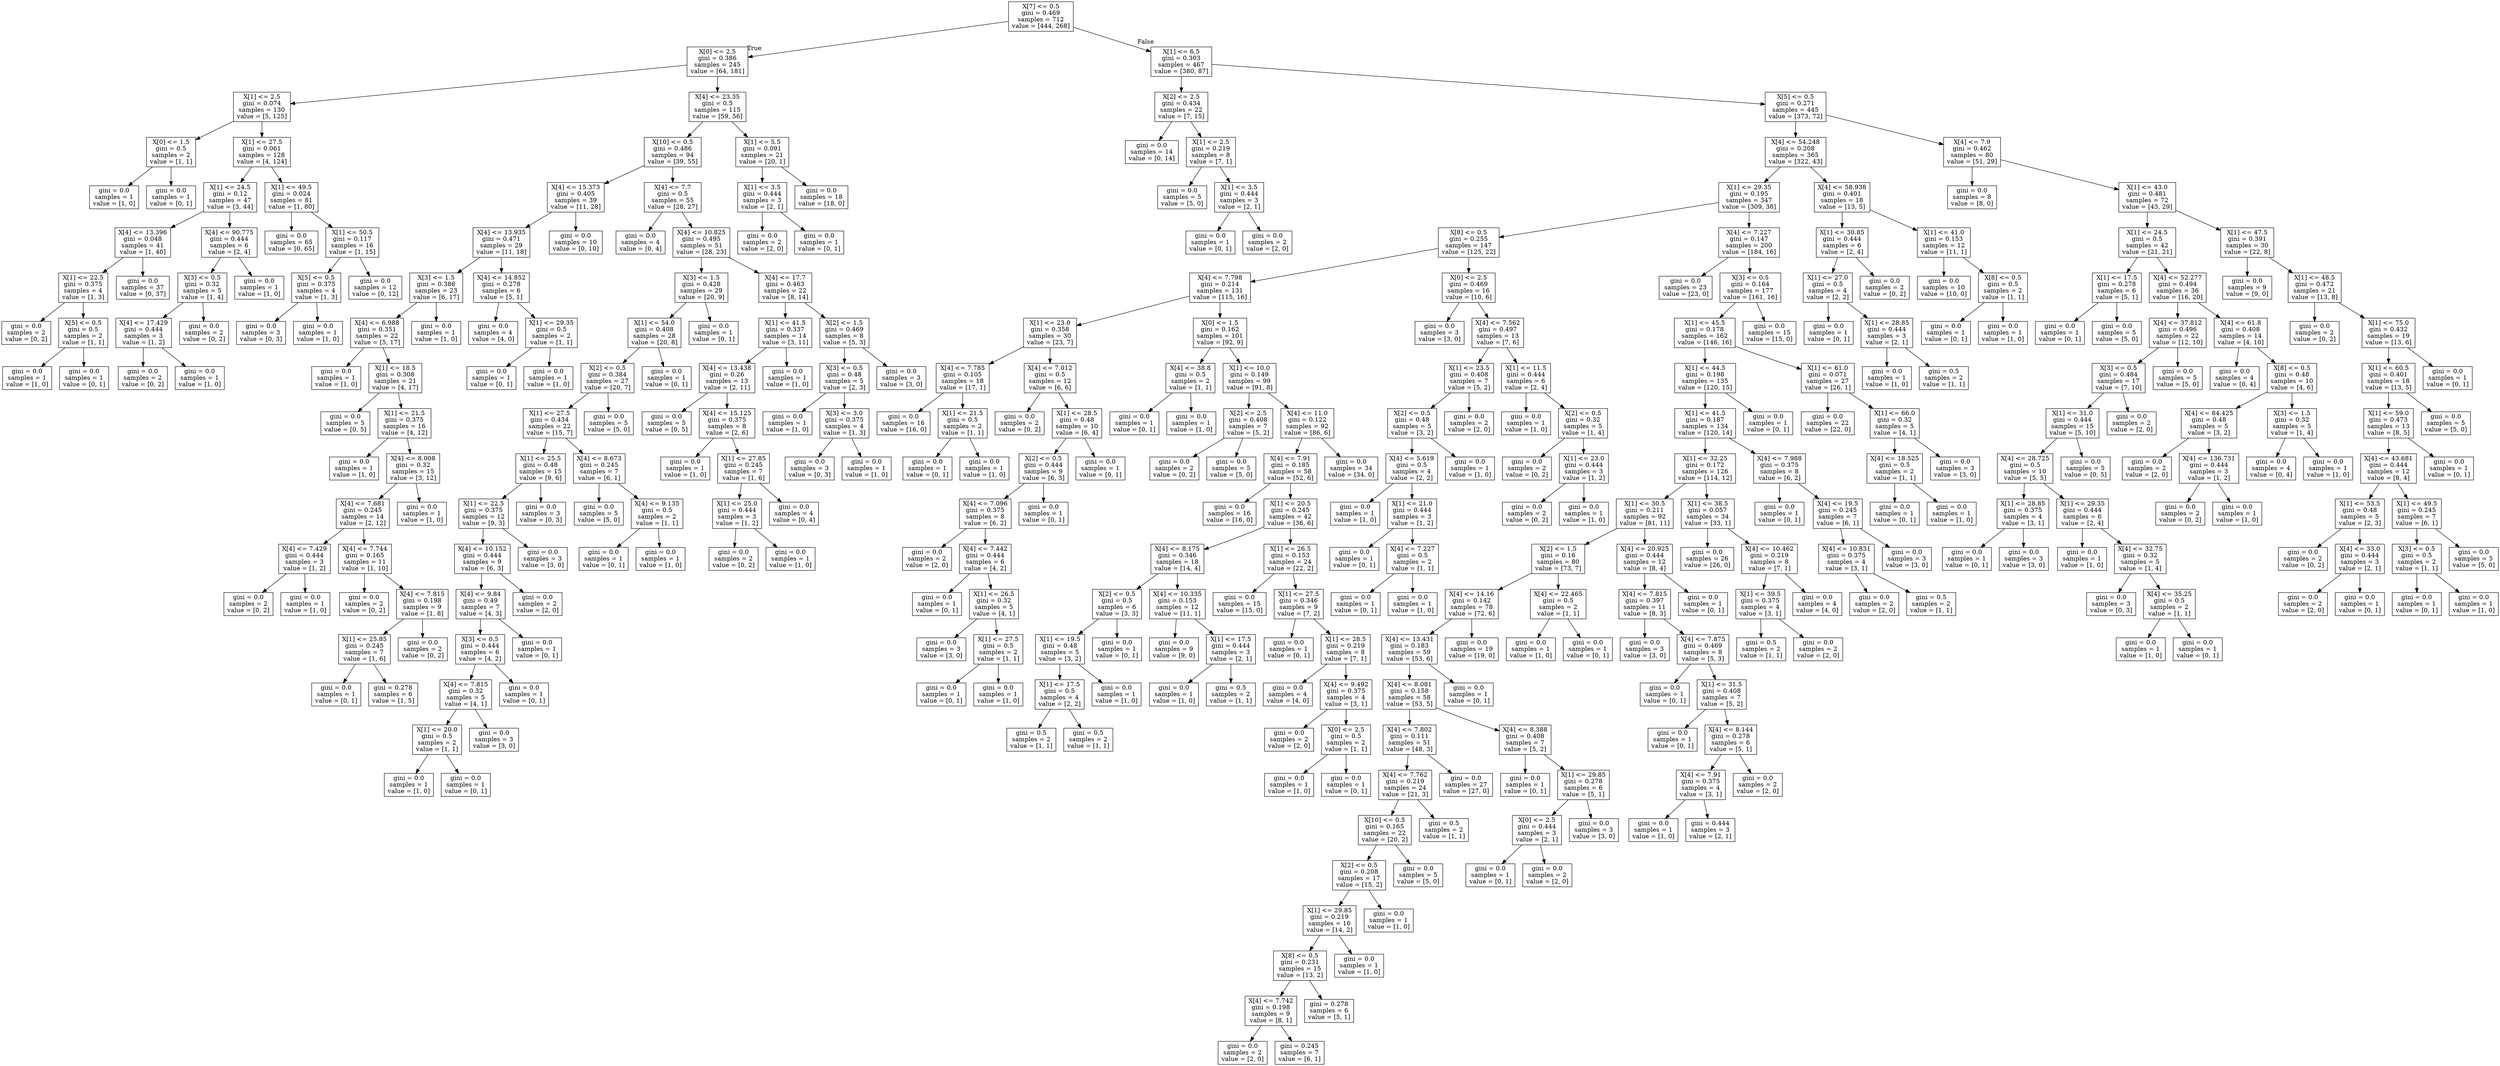 digraph Tree {
node [shape=box] ;
0 [label="X[7] <= 0.5\ngini = 0.469\nsamples = 712\nvalue = [444, 268]"] ;
1 [label="X[0] <= 2.5\ngini = 0.386\nsamples = 245\nvalue = [64, 181]"] ;
0 -> 1 [labeldistance=2.5, labelangle=45, headlabel="True"] ;
2 [label="X[1] <= 2.5\ngini = 0.074\nsamples = 130\nvalue = [5, 125]"] ;
1 -> 2 ;
3 [label="X[0] <= 1.5\ngini = 0.5\nsamples = 2\nvalue = [1, 1]"] ;
2 -> 3 ;
4 [label="gini = 0.0\nsamples = 1\nvalue = [1, 0]"] ;
3 -> 4 ;
5 [label="gini = 0.0\nsamples = 1\nvalue = [0, 1]"] ;
3 -> 5 ;
6 [label="X[1] <= 27.5\ngini = 0.061\nsamples = 128\nvalue = [4, 124]"] ;
2 -> 6 ;
7 [label="X[1] <= 24.5\ngini = 0.12\nsamples = 47\nvalue = [3, 44]"] ;
6 -> 7 ;
8 [label="X[4] <= 13.396\ngini = 0.048\nsamples = 41\nvalue = [1, 40]"] ;
7 -> 8 ;
9 [label="X[1] <= 22.5\ngini = 0.375\nsamples = 4\nvalue = [1, 3]"] ;
8 -> 9 ;
10 [label="gini = 0.0\nsamples = 2\nvalue = [0, 2]"] ;
9 -> 10 ;
11 [label="X[5] <= 0.5\ngini = 0.5\nsamples = 2\nvalue = [1, 1]"] ;
9 -> 11 ;
12 [label="gini = 0.0\nsamples = 1\nvalue = [1, 0]"] ;
11 -> 12 ;
13 [label="gini = 0.0\nsamples = 1\nvalue = [0, 1]"] ;
11 -> 13 ;
14 [label="gini = 0.0\nsamples = 37\nvalue = [0, 37]"] ;
8 -> 14 ;
15 [label="X[4] <= 90.775\ngini = 0.444\nsamples = 6\nvalue = [2, 4]"] ;
7 -> 15 ;
16 [label="X[3] <= 0.5\ngini = 0.32\nsamples = 5\nvalue = [1, 4]"] ;
15 -> 16 ;
17 [label="X[4] <= 17.429\ngini = 0.444\nsamples = 3\nvalue = [1, 2]"] ;
16 -> 17 ;
18 [label="gini = 0.0\nsamples = 2\nvalue = [0, 2]"] ;
17 -> 18 ;
19 [label="gini = 0.0\nsamples = 1\nvalue = [1, 0]"] ;
17 -> 19 ;
20 [label="gini = 0.0\nsamples = 2\nvalue = [0, 2]"] ;
16 -> 20 ;
21 [label="gini = 0.0\nsamples = 1\nvalue = [1, 0]"] ;
15 -> 21 ;
22 [label="X[1] <= 49.5\ngini = 0.024\nsamples = 81\nvalue = [1, 80]"] ;
6 -> 22 ;
23 [label="gini = 0.0\nsamples = 65\nvalue = [0, 65]"] ;
22 -> 23 ;
24 [label="X[1] <= 50.5\ngini = 0.117\nsamples = 16\nvalue = [1, 15]"] ;
22 -> 24 ;
25 [label="X[5] <= 0.5\ngini = 0.375\nsamples = 4\nvalue = [1, 3]"] ;
24 -> 25 ;
26 [label="gini = 0.0\nsamples = 3\nvalue = [0, 3]"] ;
25 -> 26 ;
27 [label="gini = 0.0\nsamples = 1\nvalue = [1, 0]"] ;
25 -> 27 ;
28 [label="gini = 0.0\nsamples = 12\nvalue = [0, 12]"] ;
24 -> 28 ;
29 [label="X[4] <= 23.35\ngini = 0.5\nsamples = 115\nvalue = [59, 56]"] ;
1 -> 29 ;
30 [label="X[10] <= 0.5\ngini = 0.486\nsamples = 94\nvalue = [39, 55]"] ;
29 -> 30 ;
31 [label="X[4] <= 15.373\ngini = 0.405\nsamples = 39\nvalue = [11, 28]"] ;
30 -> 31 ;
32 [label="X[4] <= 13.935\ngini = 0.471\nsamples = 29\nvalue = [11, 18]"] ;
31 -> 32 ;
33 [label="X[3] <= 1.5\ngini = 0.386\nsamples = 23\nvalue = [6, 17]"] ;
32 -> 33 ;
34 [label="X[4] <= 6.988\ngini = 0.351\nsamples = 22\nvalue = [5, 17]"] ;
33 -> 34 ;
35 [label="gini = 0.0\nsamples = 1\nvalue = [1, 0]"] ;
34 -> 35 ;
36 [label="X[1] <= 18.5\ngini = 0.308\nsamples = 21\nvalue = [4, 17]"] ;
34 -> 36 ;
37 [label="gini = 0.0\nsamples = 5\nvalue = [0, 5]"] ;
36 -> 37 ;
38 [label="X[1] <= 21.5\ngini = 0.375\nsamples = 16\nvalue = [4, 12]"] ;
36 -> 38 ;
39 [label="gini = 0.0\nsamples = 1\nvalue = [1, 0]"] ;
38 -> 39 ;
40 [label="X[4] <= 8.008\ngini = 0.32\nsamples = 15\nvalue = [3, 12]"] ;
38 -> 40 ;
41 [label="X[4] <= 7.681\ngini = 0.245\nsamples = 14\nvalue = [2, 12]"] ;
40 -> 41 ;
42 [label="X[4] <= 7.429\ngini = 0.444\nsamples = 3\nvalue = [1, 2]"] ;
41 -> 42 ;
43 [label="gini = 0.0\nsamples = 2\nvalue = [0, 2]"] ;
42 -> 43 ;
44 [label="gini = 0.0\nsamples = 1\nvalue = [1, 0]"] ;
42 -> 44 ;
45 [label="X[4] <= 7.744\ngini = 0.165\nsamples = 11\nvalue = [1, 10]"] ;
41 -> 45 ;
46 [label="gini = 0.0\nsamples = 2\nvalue = [0, 2]"] ;
45 -> 46 ;
47 [label="X[4] <= 7.815\ngini = 0.198\nsamples = 9\nvalue = [1, 8]"] ;
45 -> 47 ;
48 [label="X[1] <= 25.85\ngini = 0.245\nsamples = 7\nvalue = [1, 6]"] ;
47 -> 48 ;
49 [label="gini = 0.0\nsamples = 1\nvalue = [0, 1]"] ;
48 -> 49 ;
50 [label="gini = 0.278\nsamples = 6\nvalue = [1, 5]"] ;
48 -> 50 ;
51 [label="gini = 0.0\nsamples = 2\nvalue = [0, 2]"] ;
47 -> 51 ;
52 [label="gini = 0.0\nsamples = 1\nvalue = [1, 0]"] ;
40 -> 52 ;
53 [label="gini = 0.0\nsamples = 1\nvalue = [1, 0]"] ;
33 -> 53 ;
54 [label="X[4] <= 14.852\ngini = 0.278\nsamples = 6\nvalue = [5, 1]"] ;
32 -> 54 ;
55 [label="gini = 0.0\nsamples = 4\nvalue = [4, 0]"] ;
54 -> 55 ;
56 [label="X[1] <= 29.35\ngini = 0.5\nsamples = 2\nvalue = [1, 1]"] ;
54 -> 56 ;
57 [label="gini = 0.0\nsamples = 1\nvalue = [0, 1]"] ;
56 -> 57 ;
58 [label="gini = 0.0\nsamples = 1\nvalue = [1, 0]"] ;
56 -> 58 ;
59 [label="gini = 0.0\nsamples = 10\nvalue = [0, 10]"] ;
31 -> 59 ;
60 [label="X[4] <= 7.7\ngini = 0.5\nsamples = 55\nvalue = [28, 27]"] ;
30 -> 60 ;
61 [label="gini = 0.0\nsamples = 4\nvalue = [0, 4]"] ;
60 -> 61 ;
62 [label="X[4] <= 10.825\ngini = 0.495\nsamples = 51\nvalue = [28, 23]"] ;
60 -> 62 ;
63 [label="X[3] <= 1.5\ngini = 0.428\nsamples = 29\nvalue = [20, 9]"] ;
62 -> 63 ;
64 [label="X[1] <= 54.0\ngini = 0.408\nsamples = 28\nvalue = [20, 8]"] ;
63 -> 64 ;
65 [label="X[2] <= 0.5\ngini = 0.384\nsamples = 27\nvalue = [20, 7]"] ;
64 -> 65 ;
66 [label="X[1] <= 27.5\ngini = 0.434\nsamples = 22\nvalue = [15, 7]"] ;
65 -> 66 ;
67 [label="X[1] <= 25.5\ngini = 0.48\nsamples = 15\nvalue = [9, 6]"] ;
66 -> 67 ;
68 [label="X[1] <= 22.5\ngini = 0.375\nsamples = 12\nvalue = [9, 3]"] ;
67 -> 68 ;
69 [label="X[4] <= 10.152\ngini = 0.444\nsamples = 9\nvalue = [6, 3]"] ;
68 -> 69 ;
70 [label="X[4] <= 9.84\ngini = 0.49\nsamples = 7\nvalue = [4, 3]"] ;
69 -> 70 ;
71 [label="X[3] <= 0.5\ngini = 0.444\nsamples = 6\nvalue = [4, 2]"] ;
70 -> 71 ;
72 [label="X[4] <= 7.815\ngini = 0.32\nsamples = 5\nvalue = [4, 1]"] ;
71 -> 72 ;
73 [label="X[1] <= 20.0\ngini = 0.5\nsamples = 2\nvalue = [1, 1]"] ;
72 -> 73 ;
74 [label="gini = 0.0\nsamples = 1\nvalue = [1, 0]"] ;
73 -> 74 ;
75 [label="gini = 0.0\nsamples = 1\nvalue = [0, 1]"] ;
73 -> 75 ;
76 [label="gini = 0.0\nsamples = 3\nvalue = [3, 0]"] ;
72 -> 76 ;
77 [label="gini = 0.0\nsamples = 1\nvalue = [0, 1]"] ;
71 -> 77 ;
78 [label="gini = 0.0\nsamples = 1\nvalue = [0, 1]"] ;
70 -> 78 ;
79 [label="gini = 0.0\nsamples = 2\nvalue = [2, 0]"] ;
69 -> 79 ;
80 [label="gini = 0.0\nsamples = 3\nvalue = [3, 0]"] ;
68 -> 80 ;
81 [label="gini = 0.0\nsamples = 3\nvalue = [0, 3]"] ;
67 -> 81 ;
82 [label="X[4] <= 8.673\ngini = 0.245\nsamples = 7\nvalue = [6, 1]"] ;
66 -> 82 ;
83 [label="gini = 0.0\nsamples = 5\nvalue = [5, 0]"] ;
82 -> 83 ;
84 [label="X[4] <= 9.135\ngini = 0.5\nsamples = 2\nvalue = [1, 1]"] ;
82 -> 84 ;
85 [label="gini = 0.0\nsamples = 1\nvalue = [0, 1]"] ;
84 -> 85 ;
86 [label="gini = 0.0\nsamples = 1\nvalue = [1, 0]"] ;
84 -> 86 ;
87 [label="gini = 0.0\nsamples = 5\nvalue = [5, 0]"] ;
65 -> 87 ;
88 [label="gini = 0.0\nsamples = 1\nvalue = [0, 1]"] ;
64 -> 88 ;
89 [label="gini = 0.0\nsamples = 1\nvalue = [0, 1]"] ;
63 -> 89 ;
90 [label="X[4] <= 17.7\ngini = 0.463\nsamples = 22\nvalue = [8, 14]"] ;
62 -> 90 ;
91 [label="X[1] <= 41.5\ngini = 0.337\nsamples = 14\nvalue = [3, 11]"] ;
90 -> 91 ;
92 [label="X[4] <= 13.438\ngini = 0.26\nsamples = 13\nvalue = [2, 11]"] ;
91 -> 92 ;
93 [label="gini = 0.0\nsamples = 5\nvalue = [0, 5]"] ;
92 -> 93 ;
94 [label="X[4] <= 15.125\ngini = 0.375\nsamples = 8\nvalue = [2, 6]"] ;
92 -> 94 ;
95 [label="gini = 0.0\nsamples = 1\nvalue = [1, 0]"] ;
94 -> 95 ;
96 [label="X[1] <= 27.85\ngini = 0.245\nsamples = 7\nvalue = [1, 6]"] ;
94 -> 96 ;
97 [label="X[1] <= 25.0\ngini = 0.444\nsamples = 3\nvalue = [1, 2]"] ;
96 -> 97 ;
98 [label="gini = 0.0\nsamples = 2\nvalue = [0, 2]"] ;
97 -> 98 ;
99 [label="gini = 0.0\nsamples = 1\nvalue = [1, 0]"] ;
97 -> 99 ;
100 [label="gini = 0.0\nsamples = 4\nvalue = [0, 4]"] ;
96 -> 100 ;
101 [label="gini = 0.0\nsamples = 1\nvalue = [1, 0]"] ;
91 -> 101 ;
102 [label="X[2] <= 1.5\ngini = 0.469\nsamples = 8\nvalue = [5, 3]"] ;
90 -> 102 ;
103 [label="X[3] <= 0.5\ngini = 0.48\nsamples = 5\nvalue = [2, 3]"] ;
102 -> 103 ;
104 [label="gini = 0.0\nsamples = 1\nvalue = [1, 0]"] ;
103 -> 104 ;
105 [label="X[3] <= 3.0\ngini = 0.375\nsamples = 4\nvalue = [1, 3]"] ;
103 -> 105 ;
106 [label="gini = 0.0\nsamples = 3\nvalue = [0, 3]"] ;
105 -> 106 ;
107 [label="gini = 0.0\nsamples = 1\nvalue = [1, 0]"] ;
105 -> 107 ;
108 [label="gini = 0.0\nsamples = 3\nvalue = [3, 0]"] ;
102 -> 108 ;
109 [label="X[1] <= 5.5\ngini = 0.091\nsamples = 21\nvalue = [20, 1]"] ;
29 -> 109 ;
110 [label="X[1] <= 3.5\ngini = 0.444\nsamples = 3\nvalue = [2, 1]"] ;
109 -> 110 ;
111 [label="gini = 0.0\nsamples = 2\nvalue = [2, 0]"] ;
110 -> 111 ;
112 [label="gini = 0.0\nsamples = 1\nvalue = [0, 1]"] ;
110 -> 112 ;
113 [label="gini = 0.0\nsamples = 18\nvalue = [18, 0]"] ;
109 -> 113 ;
114 [label="X[1] <= 6.5\ngini = 0.303\nsamples = 467\nvalue = [380, 87]"] ;
0 -> 114 [labeldistance=2.5, labelangle=-45, headlabel="False"] ;
115 [label="X[2] <= 2.5\ngini = 0.434\nsamples = 22\nvalue = [7, 15]"] ;
114 -> 115 ;
116 [label="gini = 0.0\nsamples = 14\nvalue = [0, 14]"] ;
115 -> 116 ;
117 [label="X[1] <= 2.5\ngini = 0.219\nsamples = 8\nvalue = [7, 1]"] ;
115 -> 117 ;
118 [label="gini = 0.0\nsamples = 5\nvalue = [5, 0]"] ;
117 -> 118 ;
119 [label="X[1] <= 3.5\ngini = 0.444\nsamples = 3\nvalue = [2, 1]"] ;
117 -> 119 ;
120 [label="gini = 0.0\nsamples = 1\nvalue = [0, 1]"] ;
119 -> 120 ;
121 [label="gini = 0.0\nsamples = 2\nvalue = [2, 0]"] ;
119 -> 121 ;
122 [label="X[5] <= 0.5\ngini = 0.271\nsamples = 445\nvalue = [373, 72]"] ;
114 -> 122 ;
123 [label="X[4] <= 54.248\ngini = 0.208\nsamples = 365\nvalue = [322, 43]"] ;
122 -> 123 ;
124 [label="X[1] <= 29.35\ngini = 0.195\nsamples = 347\nvalue = [309, 38]"] ;
123 -> 124 ;
125 [label="X[8] <= 0.5\ngini = 0.255\nsamples = 147\nvalue = [125, 22]"] ;
124 -> 125 ;
126 [label="X[4] <= 7.798\ngini = 0.214\nsamples = 131\nvalue = [115, 16]"] ;
125 -> 126 ;
127 [label="X[1] <= 23.0\ngini = 0.358\nsamples = 30\nvalue = [23, 7]"] ;
126 -> 127 ;
128 [label="X[4] <= 7.785\ngini = 0.105\nsamples = 18\nvalue = [17, 1]"] ;
127 -> 128 ;
129 [label="gini = 0.0\nsamples = 16\nvalue = [16, 0]"] ;
128 -> 129 ;
130 [label="X[1] <= 21.5\ngini = 0.5\nsamples = 2\nvalue = [1, 1]"] ;
128 -> 130 ;
131 [label="gini = 0.0\nsamples = 1\nvalue = [0, 1]"] ;
130 -> 131 ;
132 [label="gini = 0.0\nsamples = 1\nvalue = [1, 0]"] ;
130 -> 132 ;
133 [label="X[4] <= 7.012\ngini = 0.5\nsamples = 12\nvalue = [6, 6]"] ;
127 -> 133 ;
134 [label="gini = 0.0\nsamples = 2\nvalue = [0, 2]"] ;
133 -> 134 ;
135 [label="X[1] <= 28.5\ngini = 0.48\nsamples = 10\nvalue = [6, 4]"] ;
133 -> 135 ;
136 [label="X[2] <= 0.5\ngini = 0.444\nsamples = 9\nvalue = [6, 3]"] ;
135 -> 136 ;
137 [label="X[4] <= 7.096\ngini = 0.375\nsamples = 8\nvalue = [6, 2]"] ;
136 -> 137 ;
138 [label="gini = 0.0\nsamples = 2\nvalue = [2, 0]"] ;
137 -> 138 ;
139 [label="X[4] <= 7.442\ngini = 0.444\nsamples = 6\nvalue = [4, 2]"] ;
137 -> 139 ;
140 [label="gini = 0.0\nsamples = 1\nvalue = [0, 1]"] ;
139 -> 140 ;
141 [label="X[1] <= 26.5\ngini = 0.32\nsamples = 5\nvalue = [4, 1]"] ;
139 -> 141 ;
142 [label="gini = 0.0\nsamples = 3\nvalue = [3, 0]"] ;
141 -> 142 ;
143 [label="X[1] <= 27.5\ngini = 0.5\nsamples = 2\nvalue = [1, 1]"] ;
141 -> 143 ;
144 [label="gini = 0.0\nsamples = 1\nvalue = [0, 1]"] ;
143 -> 144 ;
145 [label="gini = 0.0\nsamples = 1\nvalue = [1, 0]"] ;
143 -> 145 ;
146 [label="gini = 0.0\nsamples = 1\nvalue = [0, 1]"] ;
136 -> 146 ;
147 [label="gini = 0.0\nsamples = 1\nvalue = [0, 1]"] ;
135 -> 147 ;
148 [label="X[0] <= 1.5\ngini = 0.162\nsamples = 101\nvalue = [92, 9]"] ;
126 -> 148 ;
149 [label="X[4] <= 38.8\ngini = 0.5\nsamples = 2\nvalue = [1, 1]"] ;
148 -> 149 ;
150 [label="gini = 0.0\nsamples = 1\nvalue = [0, 1]"] ;
149 -> 150 ;
151 [label="gini = 0.0\nsamples = 1\nvalue = [1, 0]"] ;
149 -> 151 ;
152 [label="X[1] <= 10.0\ngini = 0.149\nsamples = 99\nvalue = [91, 8]"] ;
148 -> 152 ;
153 [label="X[2] <= 2.5\ngini = 0.408\nsamples = 7\nvalue = [5, 2]"] ;
152 -> 153 ;
154 [label="gini = 0.0\nsamples = 2\nvalue = [0, 2]"] ;
153 -> 154 ;
155 [label="gini = 0.0\nsamples = 5\nvalue = [5, 0]"] ;
153 -> 155 ;
156 [label="X[4] <= 11.0\ngini = 0.122\nsamples = 92\nvalue = [86, 6]"] ;
152 -> 156 ;
157 [label="X[4] <= 7.91\ngini = 0.185\nsamples = 58\nvalue = [52, 6]"] ;
156 -> 157 ;
158 [label="gini = 0.0\nsamples = 16\nvalue = [16, 0]"] ;
157 -> 158 ;
159 [label="X[1] <= 20.5\ngini = 0.245\nsamples = 42\nvalue = [36, 6]"] ;
157 -> 159 ;
160 [label="X[4] <= 8.175\ngini = 0.346\nsamples = 18\nvalue = [14, 4]"] ;
159 -> 160 ;
161 [label="X[2] <= 0.5\ngini = 0.5\nsamples = 6\nvalue = [3, 3]"] ;
160 -> 161 ;
162 [label="X[1] <= 19.5\ngini = 0.48\nsamples = 5\nvalue = [3, 2]"] ;
161 -> 162 ;
163 [label="X[1] <= 17.5\ngini = 0.5\nsamples = 4\nvalue = [2, 2]"] ;
162 -> 163 ;
164 [label="gini = 0.5\nsamples = 2\nvalue = [1, 1]"] ;
163 -> 164 ;
165 [label="gini = 0.5\nsamples = 2\nvalue = [1, 1]"] ;
163 -> 165 ;
166 [label="gini = 0.0\nsamples = 1\nvalue = [1, 0]"] ;
162 -> 166 ;
167 [label="gini = 0.0\nsamples = 1\nvalue = [0, 1]"] ;
161 -> 167 ;
168 [label="X[4] <= 10.335\ngini = 0.153\nsamples = 12\nvalue = [11, 1]"] ;
160 -> 168 ;
169 [label="gini = 0.0\nsamples = 9\nvalue = [9, 0]"] ;
168 -> 169 ;
170 [label="X[1] <= 17.5\ngini = 0.444\nsamples = 3\nvalue = [2, 1]"] ;
168 -> 170 ;
171 [label="gini = 0.0\nsamples = 1\nvalue = [1, 0]"] ;
170 -> 171 ;
172 [label="gini = 0.5\nsamples = 2\nvalue = [1, 1]"] ;
170 -> 172 ;
173 [label="X[1] <= 26.5\ngini = 0.153\nsamples = 24\nvalue = [22, 2]"] ;
159 -> 173 ;
174 [label="gini = 0.0\nsamples = 15\nvalue = [15, 0]"] ;
173 -> 174 ;
175 [label="X[1] <= 27.5\ngini = 0.346\nsamples = 9\nvalue = [7, 2]"] ;
173 -> 175 ;
176 [label="gini = 0.0\nsamples = 1\nvalue = [0, 1]"] ;
175 -> 176 ;
177 [label="X[1] <= 28.5\ngini = 0.219\nsamples = 8\nvalue = [7, 1]"] ;
175 -> 177 ;
178 [label="gini = 0.0\nsamples = 4\nvalue = [4, 0]"] ;
177 -> 178 ;
179 [label="X[4] <= 9.492\ngini = 0.375\nsamples = 4\nvalue = [3, 1]"] ;
177 -> 179 ;
180 [label="gini = 0.0\nsamples = 2\nvalue = [2, 0]"] ;
179 -> 180 ;
181 [label="X[0] <= 2.5\ngini = 0.5\nsamples = 2\nvalue = [1, 1]"] ;
179 -> 181 ;
182 [label="gini = 0.0\nsamples = 1\nvalue = [1, 0]"] ;
181 -> 182 ;
183 [label="gini = 0.0\nsamples = 1\nvalue = [0, 1]"] ;
181 -> 183 ;
184 [label="gini = 0.0\nsamples = 34\nvalue = [34, 0]"] ;
156 -> 184 ;
185 [label="X[0] <= 2.5\ngini = 0.469\nsamples = 16\nvalue = [10, 6]"] ;
125 -> 185 ;
186 [label="gini = 0.0\nsamples = 3\nvalue = [3, 0]"] ;
185 -> 186 ;
187 [label="X[4] <= 7.562\ngini = 0.497\nsamples = 13\nvalue = [7, 6]"] ;
185 -> 187 ;
188 [label="X[1] <= 23.5\ngini = 0.408\nsamples = 7\nvalue = [5, 2]"] ;
187 -> 188 ;
189 [label="X[2] <= 0.5\ngini = 0.48\nsamples = 5\nvalue = [3, 2]"] ;
188 -> 189 ;
190 [label="X[4] <= 5.619\ngini = 0.5\nsamples = 4\nvalue = [2, 2]"] ;
189 -> 190 ;
191 [label="gini = 0.0\nsamples = 1\nvalue = [1, 0]"] ;
190 -> 191 ;
192 [label="X[1] <= 21.0\ngini = 0.444\nsamples = 3\nvalue = [1, 2]"] ;
190 -> 192 ;
193 [label="gini = 0.0\nsamples = 1\nvalue = [0, 1]"] ;
192 -> 193 ;
194 [label="X[4] <= 7.227\ngini = 0.5\nsamples = 2\nvalue = [1, 1]"] ;
192 -> 194 ;
195 [label="gini = 0.0\nsamples = 1\nvalue = [0, 1]"] ;
194 -> 195 ;
196 [label="gini = 0.0\nsamples = 1\nvalue = [1, 0]"] ;
194 -> 196 ;
197 [label="gini = 0.0\nsamples = 1\nvalue = [1, 0]"] ;
189 -> 197 ;
198 [label="gini = 0.0\nsamples = 2\nvalue = [2, 0]"] ;
188 -> 198 ;
199 [label="X[1] <= 11.5\ngini = 0.444\nsamples = 6\nvalue = [2, 4]"] ;
187 -> 199 ;
200 [label="gini = 0.0\nsamples = 1\nvalue = [1, 0]"] ;
199 -> 200 ;
201 [label="X[2] <= 0.5\ngini = 0.32\nsamples = 5\nvalue = [1, 4]"] ;
199 -> 201 ;
202 [label="gini = 0.0\nsamples = 2\nvalue = [0, 2]"] ;
201 -> 202 ;
203 [label="X[1] <= 23.0\ngini = 0.444\nsamples = 3\nvalue = [1, 2]"] ;
201 -> 203 ;
204 [label="gini = 0.0\nsamples = 2\nvalue = [0, 2]"] ;
203 -> 204 ;
205 [label="gini = 0.0\nsamples = 1\nvalue = [1, 0]"] ;
203 -> 205 ;
206 [label="X[4] <= 7.227\ngini = 0.147\nsamples = 200\nvalue = [184, 16]"] ;
124 -> 206 ;
207 [label="gini = 0.0\nsamples = 23\nvalue = [23, 0]"] ;
206 -> 207 ;
208 [label="X[3] <= 0.5\ngini = 0.164\nsamples = 177\nvalue = [161, 16]"] ;
206 -> 208 ;
209 [label="X[1] <= 45.5\ngini = 0.178\nsamples = 162\nvalue = [146, 16]"] ;
208 -> 209 ;
210 [label="X[1] <= 44.5\ngini = 0.198\nsamples = 135\nvalue = [120, 15]"] ;
209 -> 210 ;
211 [label="X[1] <= 41.5\ngini = 0.187\nsamples = 134\nvalue = [120, 14]"] ;
210 -> 211 ;
212 [label="X[1] <= 32.25\ngini = 0.172\nsamples = 126\nvalue = [114, 12]"] ;
211 -> 212 ;
213 [label="X[1] <= 30.5\ngini = 0.211\nsamples = 92\nvalue = [81, 11]"] ;
212 -> 213 ;
214 [label="X[2] <= 1.5\ngini = 0.16\nsamples = 80\nvalue = [73, 7]"] ;
213 -> 214 ;
215 [label="X[4] <= 14.16\ngini = 0.142\nsamples = 78\nvalue = [72, 6]"] ;
214 -> 215 ;
216 [label="X[4] <= 13.431\ngini = 0.183\nsamples = 59\nvalue = [53, 6]"] ;
215 -> 216 ;
217 [label="X[4] <= 8.081\ngini = 0.158\nsamples = 58\nvalue = [53, 5]"] ;
216 -> 217 ;
218 [label="X[4] <= 7.802\ngini = 0.111\nsamples = 51\nvalue = [48, 3]"] ;
217 -> 218 ;
219 [label="X[4] <= 7.762\ngini = 0.219\nsamples = 24\nvalue = [21, 3]"] ;
218 -> 219 ;
220 [label="X[10] <= 0.5\ngini = 0.165\nsamples = 22\nvalue = [20, 2]"] ;
219 -> 220 ;
221 [label="X[2] <= 0.5\ngini = 0.208\nsamples = 17\nvalue = [15, 2]"] ;
220 -> 221 ;
222 [label="X[1] <= 29.85\ngini = 0.219\nsamples = 16\nvalue = [14, 2]"] ;
221 -> 222 ;
223 [label="X[8] <= 0.5\ngini = 0.231\nsamples = 15\nvalue = [13, 2]"] ;
222 -> 223 ;
224 [label="X[4] <= 7.742\ngini = 0.198\nsamples = 9\nvalue = [8, 1]"] ;
223 -> 224 ;
225 [label="gini = 0.0\nsamples = 2\nvalue = [2, 0]"] ;
224 -> 225 ;
226 [label="gini = 0.245\nsamples = 7\nvalue = [6, 1]"] ;
224 -> 226 ;
227 [label="gini = 0.278\nsamples = 6\nvalue = [5, 1]"] ;
223 -> 227 ;
228 [label="gini = 0.0\nsamples = 1\nvalue = [1, 0]"] ;
222 -> 228 ;
229 [label="gini = 0.0\nsamples = 1\nvalue = [1, 0]"] ;
221 -> 229 ;
230 [label="gini = 0.0\nsamples = 5\nvalue = [5, 0]"] ;
220 -> 230 ;
231 [label="gini = 0.5\nsamples = 2\nvalue = [1, 1]"] ;
219 -> 231 ;
232 [label="gini = 0.0\nsamples = 27\nvalue = [27, 0]"] ;
218 -> 232 ;
233 [label="X[4] <= 8.388\ngini = 0.408\nsamples = 7\nvalue = [5, 2]"] ;
217 -> 233 ;
234 [label="gini = 0.0\nsamples = 1\nvalue = [0, 1]"] ;
233 -> 234 ;
235 [label="X[1] <= 29.85\ngini = 0.278\nsamples = 6\nvalue = [5, 1]"] ;
233 -> 235 ;
236 [label="X[0] <= 2.5\ngini = 0.444\nsamples = 3\nvalue = [2, 1]"] ;
235 -> 236 ;
237 [label="gini = 0.0\nsamples = 1\nvalue = [0, 1]"] ;
236 -> 237 ;
238 [label="gini = 0.0\nsamples = 2\nvalue = [2, 0]"] ;
236 -> 238 ;
239 [label="gini = 0.0\nsamples = 3\nvalue = [3, 0]"] ;
235 -> 239 ;
240 [label="gini = 0.0\nsamples = 1\nvalue = [0, 1]"] ;
216 -> 240 ;
241 [label="gini = 0.0\nsamples = 19\nvalue = [19, 0]"] ;
215 -> 241 ;
242 [label="X[4] <= 22.465\ngini = 0.5\nsamples = 2\nvalue = [1, 1]"] ;
214 -> 242 ;
243 [label="gini = 0.0\nsamples = 1\nvalue = [1, 0]"] ;
242 -> 243 ;
244 [label="gini = 0.0\nsamples = 1\nvalue = [0, 1]"] ;
242 -> 244 ;
245 [label="X[4] <= 20.925\ngini = 0.444\nsamples = 12\nvalue = [8, 4]"] ;
213 -> 245 ;
246 [label="X[4] <= 7.815\ngini = 0.397\nsamples = 11\nvalue = [8, 3]"] ;
245 -> 246 ;
247 [label="gini = 0.0\nsamples = 3\nvalue = [3, 0]"] ;
246 -> 247 ;
248 [label="X[4] <= 7.875\ngini = 0.469\nsamples = 8\nvalue = [5, 3]"] ;
246 -> 248 ;
249 [label="gini = 0.0\nsamples = 1\nvalue = [0, 1]"] ;
248 -> 249 ;
250 [label="X[1] <= 31.5\ngini = 0.408\nsamples = 7\nvalue = [5, 2]"] ;
248 -> 250 ;
251 [label="gini = 0.0\nsamples = 1\nvalue = [0, 1]"] ;
250 -> 251 ;
252 [label="X[4] <= 8.144\ngini = 0.278\nsamples = 6\nvalue = [5, 1]"] ;
250 -> 252 ;
253 [label="X[4] <= 7.91\ngini = 0.375\nsamples = 4\nvalue = [3, 1]"] ;
252 -> 253 ;
254 [label="gini = 0.0\nsamples = 1\nvalue = [1, 0]"] ;
253 -> 254 ;
255 [label="gini = 0.444\nsamples = 3\nvalue = [2, 1]"] ;
253 -> 255 ;
256 [label="gini = 0.0\nsamples = 2\nvalue = [2, 0]"] ;
252 -> 256 ;
257 [label="gini = 0.0\nsamples = 1\nvalue = [0, 1]"] ;
245 -> 257 ;
258 [label="X[1] <= 38.5\ngini = 0.057\nsamples = 34\nvalue = [33, 1]"] ;
212 -> 258 ;
259 [label="gini = 0.0\nsamples = 26\nvalue = [26, 0]"] ;
258 -> 259 ;
260 [label="X[4] <= 10.462\ngini = 0.219\nsamples = 8\nvalue = [7, 1]"] ;
258 -> 260 ;
261 [label="X[1] <= 39.5\ngini = 0.375\nsamples = 4\nvalue = [3, 1]"] ;
260 -> 261 ;
262 [label="gini = 0.5\nsamples = 2\nvalue = [1, 1]"] ;
261 -> 262 ;
263 [label="gini = 0.0\nsamples = 2\nvalue = [2, 0]"] ;
261 -> 263 ;
264 [label="gini = 0.0\nsamples = 4\nvalue = [4, 0]"] ;
260 -> 264 ;
265 [label="X[4] <= 7.988\ngini = 0.375\nsamples = 8\nvalue = [6, 2]"] ;
211 -> 265 ;
266 [label="gini = 0.0\nsamples = 1\nvalue = [0, 1]"] ;
265 -> 266 ;
267 [label="X[4] <= 19.5\ngini = 0.245\nsamples = 7\nvalue = [6, 1]"] ;
265 -> 267 ;
268 [label="X[4] <= 10.831\ngini = 0.375\nsamples = 4\nvalue = [3, 1]"] ;
267 -> 268 ;
269 [label="gini = 0.0\nsamples = 2\nvalue = [2, 0]"] ;
268 -> 269 ;
270 [label="gini = 0.5\nsamples = 2\nvalue = [1, 1]"] ;
268 -> 270 ;
271 [label="gini = 0.0\nsamples = 3\nvalue = [3, 0]"] ;
267 -> 271 ;
272 [label="gini = 0.0\nsamples = 1\nvalue = [0, 1]"] ;
210 -> 272 ;
273 [label="X[1] <= 61.0\ngini = 0.071\nsamples = 27\nvalue = [26, 1]"] ;
209 -> 273 ;
274 [label="gini = 0.0\nsamples = 22\nvalue = [22, 0]"] ;
273 -> 274 ;
275 [label="X[1] <= 66.0\ngini = 0.32\nsamples = 5\nvalue = [4, 1]"] ;
273 -> 275 ;
276 [label="X[4] <= 18.525\ngini = 0.5\nsamples = 2\nvalue = [1, 1]"] ;
275 -> 276 ;
277 [label="gini = 0.0\nsamples = 1\nvalue = [0, 1]"] ;
276 -> 277 ;
278 [label="gini = 0.0\nsamples = 1\nvalue = [1, 0]"] ;
276 -> 278 ;
279 [label="gini = 0.0\nsamples = 3\nvalue = [3, 0]"] ;
275 -> 279 ;
280 [label="gini = 0.0\nsamples = 15\nvalue = [15, 0]"] ;
208 -> 280 ;
281 [label="X[4] <= 58.938\ngini = 0.401\nsamples = 18\nvalue = [13, 5]"] ;
123 -> 281 ;
282 [label="X[1] <= 30.85\ngini = 0.444\nsamples = 6\nvalue = [2, 4]"] ;
281 -> 282 ;
283 [label="X[1] <= 27.0\ngini = 0.5\nsamples = 4\nvalue = [2, 2]"] ;
282 -> 283 ;
284 [label="gini = 0.0\nsamples = 1\nvalue = [0, 1]"] ;
283 -> 284 ;
285 [label="X[1] <= 28.85\ngini = 0.444\nsamples = 3\nvalue = [2, 1]"] ;
283 -> 285 ;
286 [label="gini = 0.0\nsamples = 1\nvalue = [1, 0]"] ;
285 -> 286 ;
287 [label="gini = 0.5\nsamples = 2\nvalue = [1, 1]"] ;
285 -> 287 ;
288 [label="gini = 0.0\nsamples = 2\nvalue = [0, 2]"] ;
282 -> 288 ;
289 [label="X[1] <= 41.0\ngini = 0.153\nsamples = 12\nvalue = [11, 1]"] ;
281 -> 289 ;
290 [label="gini = 0.0\nsamples = 10\nvalue = [10, 0]"] ;
289 -> 290 ;
291 [label="X[8] <= 0.5\ngini = 0.5\nsamples = 2\nvalue = [1, 1]"] ;
289 -> 291 ;
292 [label="gini = 0.0\nsamples = 1\nvalue = [0, 1]"] ;
291 -> 292 ;
293 [label="gini = 0.0\nsamples = 1\nvalue = [1, 0]"] ;
291 -> 293 ;
294 [label="X[4] <= 7.9\ngini = 0.462\nsamples = 80\nvalue = [51, 29]"] ;
122 -> 294 ;
295 [label="gini = 0.0\nsamples = 8\nvalue = [8, 0]"] ;
294 -> 295 ;
296 [label="X[1] <= 43.0\ngini = 0.481\nsamples = 72\nvalue = [43, 29]"] ;
294 -> 296 ;
297 [label="X[1] <= 24.5\ngini = 0.5\nsamples = 42\nvalue = [21, 21]"] ;
296 -> 297 ;
298 [label="X[1] <= 17.5\ngini = 0.278\nsamples = 6\nvalue = [5, 1]"] ;
297 -> 298 ;
299 [label="gini = 0.0\nsamples = 1\nvalue = [0, 1]"] ;
298 -> 299 ;
300 [label="gini = 0.0\nsamples = 5\nvalue = [5, 0]"] ;
298 -> 300 ;
301 [label="X[4] <= 52.277\ngini = 0.494\nsamples = 36\nvalue = [16, 20]"] ;
297 -> 301 ;
302 [label="X[4] <= 37.812\ngini = 0.496\nsamples = 22\nvalue = [12, 10]"] ;
301 -> 302 ;
303 [label="X[3] <= 0.5\ngini = 0.484\nsamples = 17\nvalue = [7, 10]"] ;
302 -> 303 ;
304 [label="X[1] <= 31.0\ngini = 0.444\nsamples = 15\nvalue = [5, 10]"] ;
303 -> 304 ;
305 [label="X[4] <= 28.725\ngini = 0.5\nsamples = 10\nvalue = [5, 5]"] ;
304 -> 305 ;
306 [label="X[1] <= 28.85\ngini = 0.375\nsamples = 4\nvalue = [3, 1]"] ;
305 -> 306 ;
307 [label="gini = 0.0\nsamples = 1\nvalue = [0, 1]"] ;
306 -> 307 ;
308 [label="gini = 0.0\nsamples = 3\nvalue = [3, 0]"] ;
306 -> 308 ;
309 [label="X[1] <= 29.35\ngini = 0.444\nsamples = 6\nvalue = [2, 4]"] ;
305 -> 309 ;
310 [label="gini = 0.0\nsamples = 1\nvalue = [1, 0]"] ;
309 -> 310 ;
311 [label="X[4] <= 32.75\ngini = 0.32\nsamples = 5\nvalue = [1, 4]"] ;
309 -> 311 ;
312 [label="gini = 0.0\nsamples = 3\nvalue = [0, 3]"] ;
311 -> 312 ;
313 [label="X[4] <= 35.25\ngini = 0.5\nsamples = 2\nvalue = [1, 1]"] ;
311 -> 313 ;
314 [label="gini = 0.0\nsamples = 1\nvalue = [1, 0]"] ;
313 -> 314 ;
315 [label="gini = 0.0\nsamples = 1\nvalue = [0, 1]"] ;
313 -> 315 ;
316 [label="gini = 0.0\nsamples = 5\nvalue = [0, 5]"] ;
304 -> 316 ;
317 [label="gini = 0.0\nsamples = 2\nvalue = [2, 0]"] ;
303 -> 317 ;
318 [label="gini = 0.0\nsamples = 5\nvalue = [5, 0]"] ;
302 -> 318 ;
319 [label="X[4] <= 61.8\ngini = 0.408\nsamples = 14\nvalue = [4, 10]"] ;
301 -> 319 ;
320 [label="gini = 0.0\nsamples = 4\nvalue = [0, 4]"] ;
319 -> 320 ;
321 [label="X[8] <= 0.5\ngini = 0.48\nsamples = 10\nvalue = [4, 6]"] ;
319 -> 321 ;
322 [label="X[4] <= 84.425\ngini = 0.48\nsamples = 5\nvalue = [3, 2]"] ;
321 -> 322 ;
323 [label="gini = 0.0\nsamples = 2\nvalue = [2, 0]"] ;
322 -> 323 ;
324 [label="X[4] <= 136.731\ngini = 0.444\nsamples = 3\nvalue = [1, 2]"] ;
322 -> 324 ;
325 [label="gini = 0.0\nsamples = 2\nvalue = [0, 2]"] ;
324 -> 325 ;
326 [label="gini = 0.0\nsamples = 1\nvalue = [1, 0]"] ;
324 -> 326 ;
327 [label="X[3] <= 1.5\ngini = 0.32\nsamples = 5\nvalue = [1, 4]"] ;
321 -> 327 ;
328 [label="gini = 0.0\nsamples = 4\nvalue = [0, 4]"] ;
327 -> 328 ;
329 [label="gini = 0.0\nsamples = 1\nvalue = [1, 0]"] ;
327 -> 329 ;
330 [label="X[1] <= 47.5\ngini = 0.391\nsamples = 30\nvalue = [22, 8]"] ;
296 -> 330 ;
331 [label="gini = 0.0\nsamples = 9\nvalue = [9, 0]"] ;
330 -> 331 ;
332 [label="X[1] <= 48.5\ngini = 0.472\nsamples = 21\nvalue = [13, 8]"] ;
330 -> 332 ;
333 [label="gini = 0.0\nsamples = 2\nvalue = [0, 2]"] ;
332 -> 333 ;
334 [label="X[1] <= 75.0\ngini = 0.432\nsamples = 19\nvalue = [13, 6]"] ;
332 -> 334 ;
335 [label="X[1] <= 60.5\ngini = 0.401\nsamples = 18\nvalue = [13, 5]"] ;
334 -> 335 ;
336 [label="X[1] <= 59.0\ngini = 0.473\nsamples = 13\nvalue = [8, 5]"] ;
335 -> 336 ;
337 [label="X[4] <= 43.681\ngini = 0.444\nsamples = 12\nvalue = [8, 4]"] ;
336 -> 337 ;
338 [label="X[1] <= 53.5\ngini = 0.48\nsamples = 5\nvalue = [2, 3]"] ;
337 -> 338 ;
339 [label="gini = 0.0\nsamples = 2\nvalue = [0, 2]"] ;
338 -> 339 ;
340 [label="X[4] <= 33.0\ngini = 0.444\nsamples = 3\nvalue = [2, 1]"] ;
338 -> 340 ;
341 [label="gini = 0.0\nsamples = 2\nvalue = [2, 0]"] ;
340 -> 341 ;
342 [label="gini = 0.0\nsamples = 1\nvalue = [0, 1]"] ;
340 -> 342 ;
343 [label="X[1] <= 49.5\ngini = 0.245\nsamples = 7\nvalue = [6, 1]"] ;
337 -> 343 ;
344 [label="X[3] <= 0.5\ngini = 0.5\nsamples = 2\nvalue = [1, 1]"] ;
343 -> 344 ;
345 [label="gini = 0.0\nsamples = 1\nvalue = [0, 1]"] ;
344 -> 345 ;
346 [label="gini = 0.0\nsamples = 1\nvalue = [1, 0]"] ;
344 -> 346 ;
347 [label="gini = 0.0\nsamples = 5\nvalue = [5, 0]"] ;
343 -> 347 ;
348 [label="gini = 0.0\nsamples = 1\nvalue = [0, 1]"] ;
336 -> 348 ;
349 [label="gini = 0.0\nsamples = 5\nvalue = [5, 0]"] ;
335 -> 349 ;
350 [label="gini = 0.0\nsamples = 1\nvalue = [0, 1]"] ;
334 -> 350 ;
}